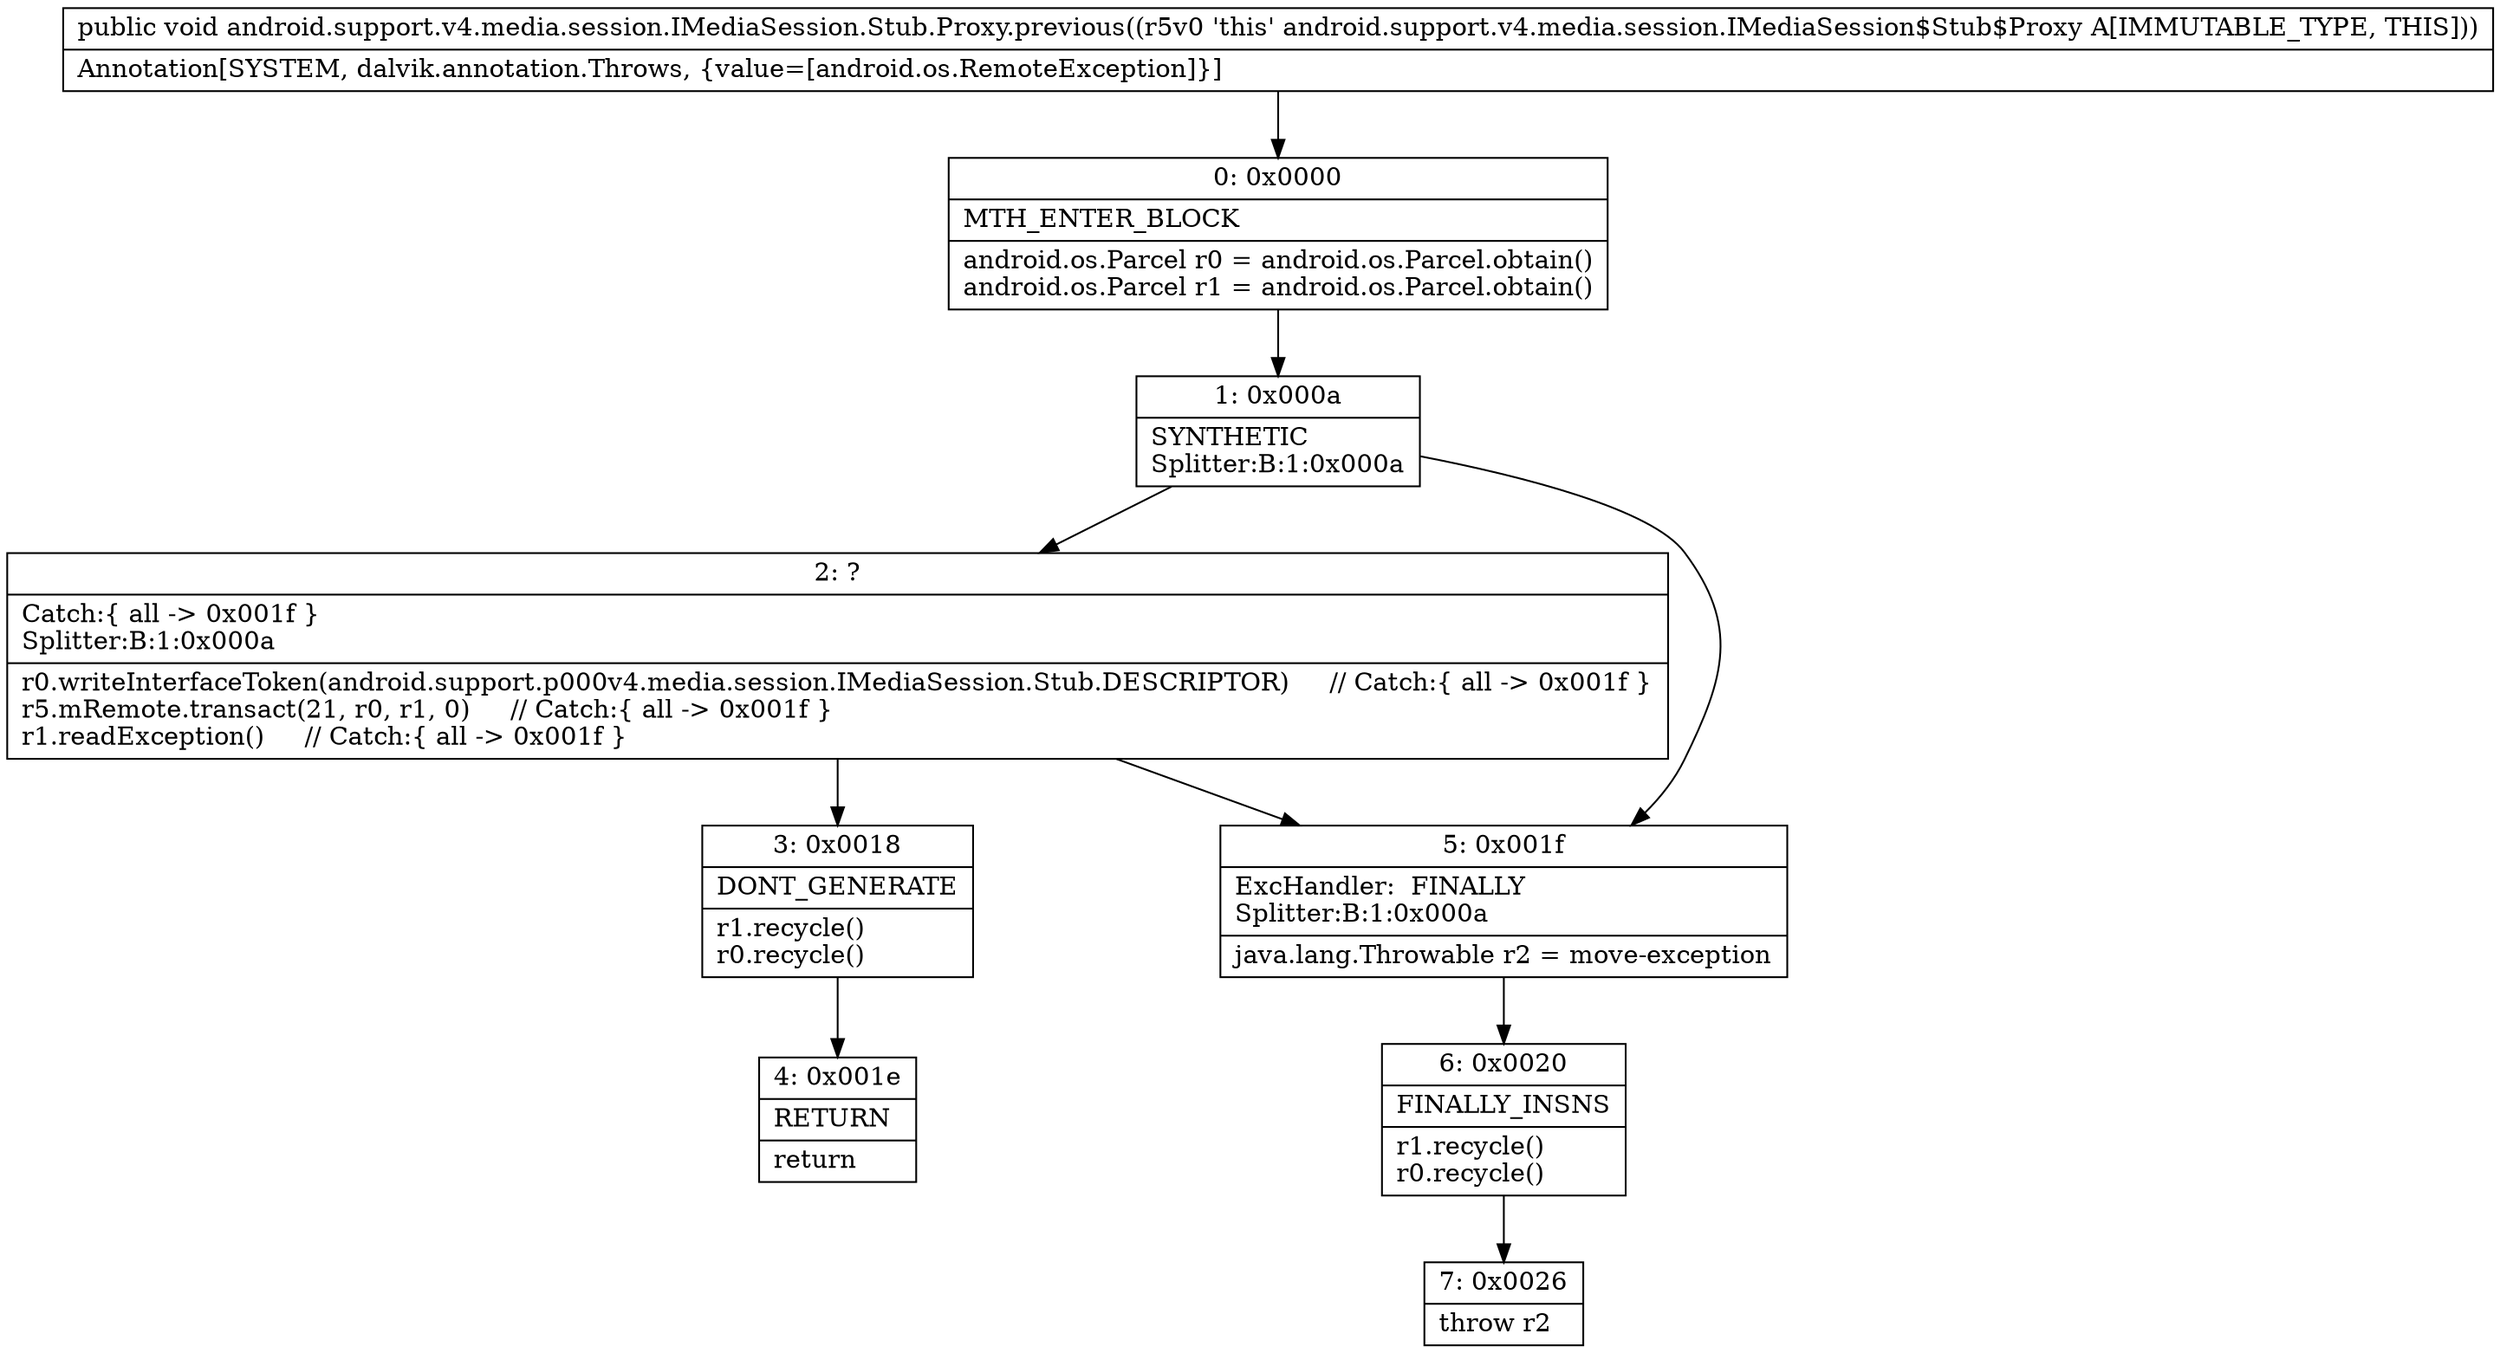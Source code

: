 digraph "CFG forandroid.support.v4.media.session.IMediaSession.Stub.Proxy.previous()V" {
Node_0 [shape=record,label="{0\:\ 0x0000|MTH_ENTER_BLOCK\l|android.os.Parcel r0 = android.os.Parcel.obtain()\landroid.os.Parcel r1 = android.os.Parcel.obtain()\l}"];
Node_1 [shape=record,label="{1\:\ 0x000a|SYNTHETIC\lSplitter:B:1:0x000a\l}"];
Node_2 [shape=record,label="{2\:\ ?|Catch:\{ all \-\> 0x001f \}\lSplitter:B:1:0x000a\l|r0.writeInterfaceToken(android.support.p000v4.media.session.IMediaSession.Stub.DESCRIPTOR)     \/\/ Catch:\{ all \-\> 0x001f \}\lr5.mRemote.transact(21, r0, r1, 0)     \/\/ Catch:\{ all \-\> 0x001f \}\lr1.readException()     \/\/ Catch:\{ all \-\> 0x001f \}\l}"];
Node_3 [shape=record,label="{3\:\ 0x0018|DONT_GENERATE\l|r1.recycle()\lr0.recycle()\l}"];
Node_4 [shape=record,label="{4\:\ 0x001e|RETURN\l|return\l}"];
Node_5 [shape=record,label="{5\:\ 0x001f|ExcHandler:  FINALLY\lSplitter:B:1:0x000a\l|java.lang.Throwable r2 = move\-exception\l}"];
Node_6 [shape=record,label="{6\:\ 0x0020|FINALLY_INSNS\l|r1.recycle()\lr0.recycle()\l}"];
Node_7 [shape=record,label="{7\:\ 0x0026|throw r2\l}"];
MethodNode[shape=record,label="{public void android.support.v4.media.session.IMediaSession.Stub.Proxy.previous((r5v0 'this' android.support.v4.media.session.IMediaSession$Stub$Proxy A[IMMUTABLE_TYPE, THIS]))  | Annotation[SYSTEM, dalvik.annotation.Throws, \{value=[android.os.RemoteException]\}]\l}"];
MethodNode -> Node_0;
Node_0 -> Node_1;
Node_1 -> Node_2;
Node_1 -> Node_5;
Node_2 -> Node_3;
Node_2 -> Node_5;
Node_3 -> Node_4;
Node_5 -> Node_6;
Node_6 -> Node_7;
}

